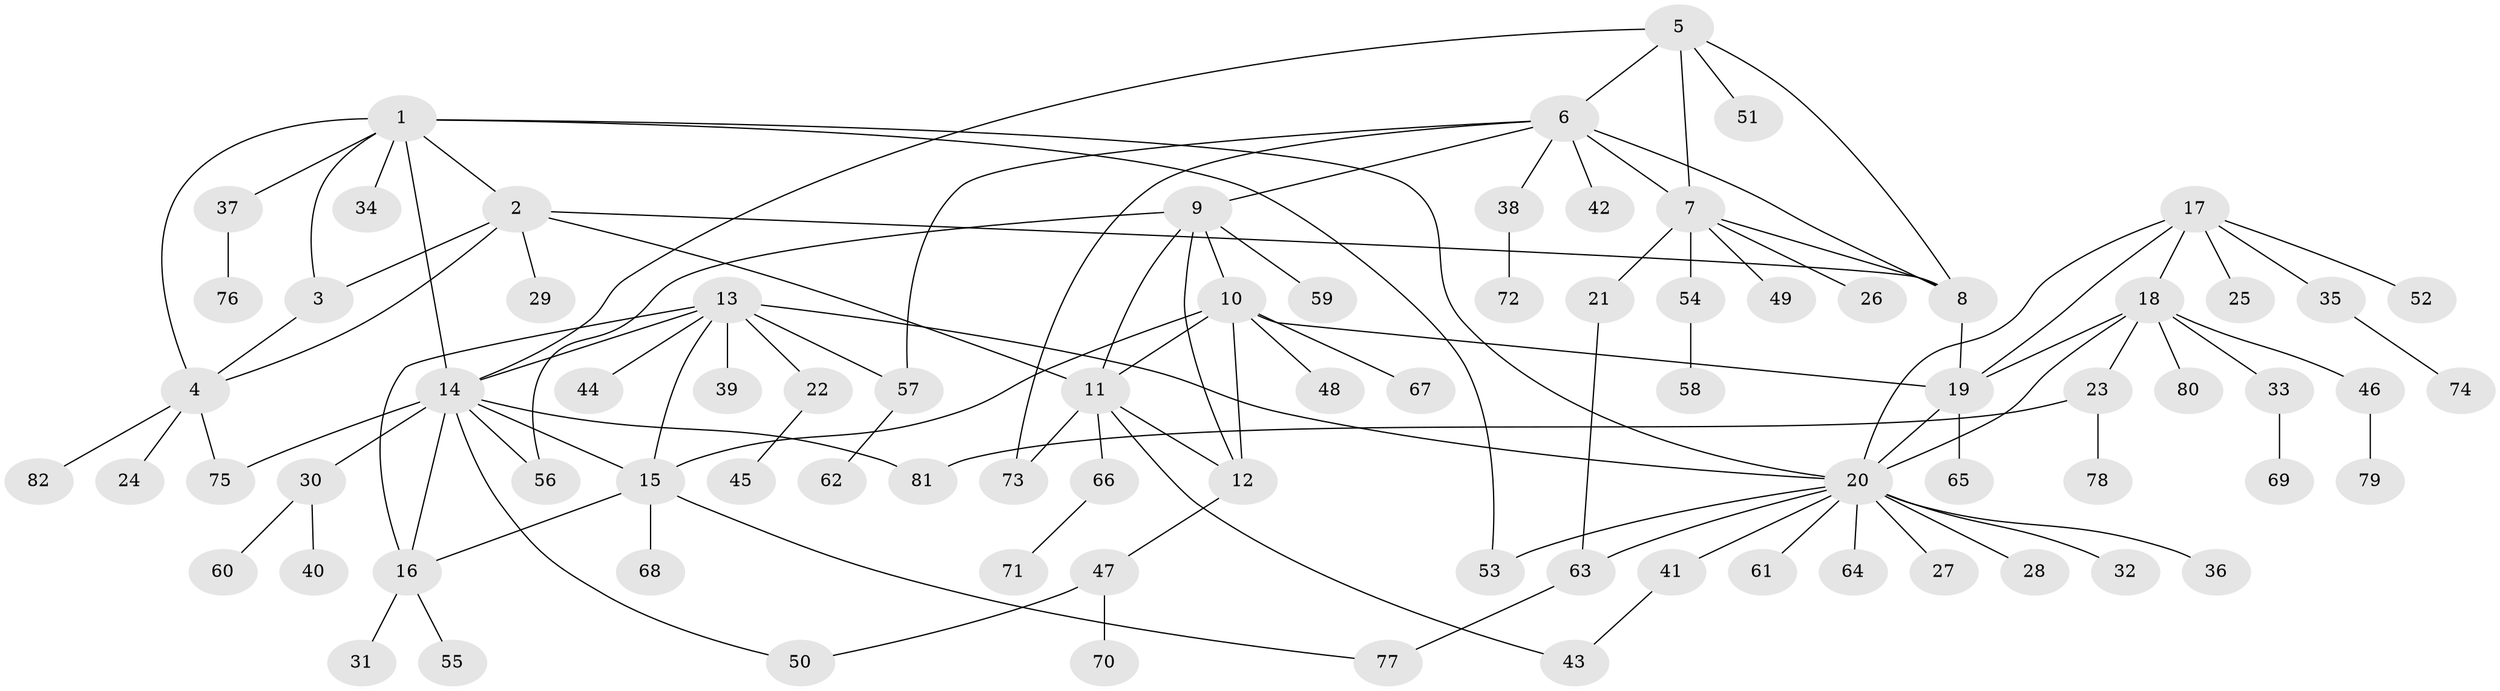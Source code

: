 // Generated by graph-tools (version 1.1) at 2025/55/03/09/25 04:55:24]
// undirected, 82 vertices, 112 edges
graph export_dot {
graph [start="1"]
  node [color=gray90,style=filled];
  1;
  2;
  3;
  4;
  5;
  6;
  7;
  8;
  9;
  10;
  11;
  12;
  13;
  14;
  15;
  16;
  17;
  18;
  19;
  20;
  21;
  22;
  23;
  24;
  25;
  26;
  27;
  28;
  29;
  30;
  31;
  32;
  33;
  34;
  35;
  36;
  37;
  38;
  39;
  40;
  41;
  42;
  43;
  44;
  45;
  46;
  47;
  48;
  49;
  50;
  51;
  52;
  53;
  54;
  55;
  56;
  57;
  58;
  59;
  60;
  61;
  62;
  63;
  64;
  65;
  66;
  67;
  68;
  69;
  70;
  71;
  72;
  73;
  74;
  75;
  76;
  77;
  78;
  79;
  80;
  81;
  82;
  1 -- 2;
  1 -- 3;
  1 -- 4;
  1 -- 14;
  1 -- 20;
  1 -- 34;
  1 -- 37;
  1 -- 53;
  2 -- 3;
  2 -- 4;
  2 -- 8;
  2 -- 11;
  2 -- 29;
  3 -- 4;
  4 -- 24;
  4 -- 75;
  4 -- 82;
  5 -- 6;
  5 -- 7;
  5 -- 8;
  5 -- 14;
  5 -- 51;
  6 -- 7;
  6 -- 8;
  6 -- 9;
  6 -- 38;
  6 -- 42;
  6 -- 57;
  6 -- 73;
  7 -- 8;
  7 -- 21;
  7 -- 26;
  7 -- 49;
  7 -- 54;
  8 -- 19;
  9 -- 10;
  9 -- 11;
  9 -- 12;
  9 -- 56;
  9 -- 59;
  10 -- 11;
  10 -- 12;
  10 -- 15;
  10 -- 19;
  10 -- 48;
  10 -- 67;
  11 -- 12;
  11 -- 43;
  11 -- 66;
  11 -- 73;
  12 -- 47;
  13 -- 14;
  13 -- 15;
  13 -- 16;
  13 -- 20;
  13 -- 22;
  13 -- 39;
  13 -- 44;
  13 -- 57;
  14 -- 15;
  14 -- 16;
  14 -- 30;
  14 -- 50;
  14 -- 56;
  14 -- 75;
  14 -- 81;
  15 -- 16;
  15 -- 68;
  15 -- 77;
  16 -- 31;
  16 -- 55;
  17 -- 18;
  17 -- 19;
  17 -- 20;
  17 -- 25;
  17 -- 35;
  17 -- 52;
  18 -- 19;
  18 -- 20;
  18 -- 23;
  18 -- 33;
  18 -- 46;
  18 -- 80;
  19 -- 20;
  19 -- 65;
  20 -- 27;
  20 -- 28;
  20 -- 32;
  20 -- 36;
  20 -- 41;
  20 -- 53;
  20 -- 61;
  20 -- 63;
  20 -- 64;
  21 -- 63;
  22 -- 45;
  23 -- 78;
  23 -- 81;
  30 -- 40;
  30 -- 60;
  33 -- 69;
  35 -- 74;
  37 -- 76;
  38 -- 72;
  41 -- 43;
  46 -- 79;
  47 -- 50;
  47 -- 70;
  54 -- 58;
  57 -- 62;
  63 -- 77;
  66 -- 71;
}
